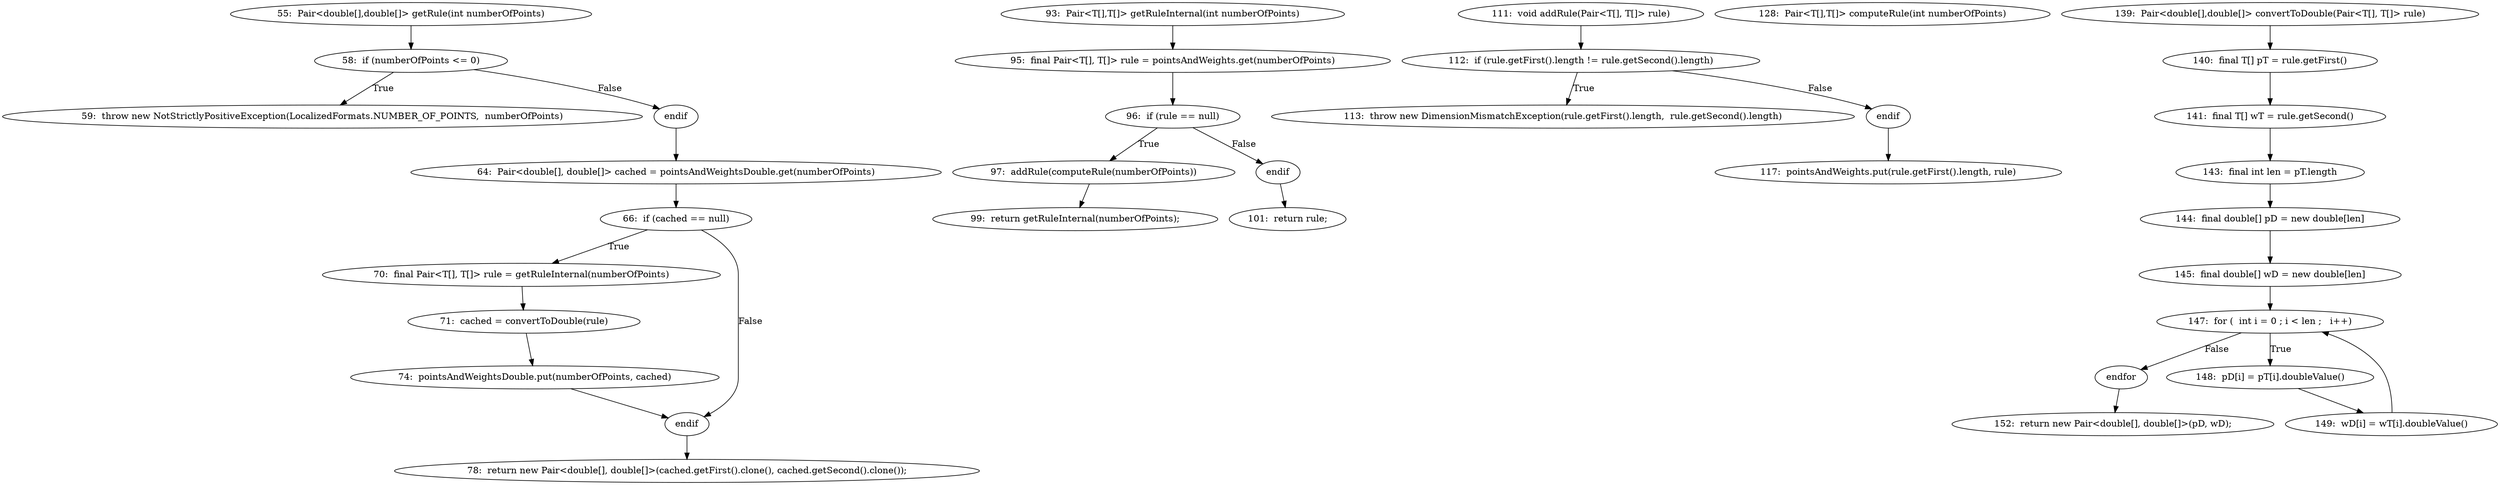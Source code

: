 digraph BaseRuleFactory_CFG {
  // graph-vertices
  v1  [label="55:  Pair<double[],double[]> getRule(int numberOfPoints)"];
  v2  [label="58:  if (numberOfPoints <= 0)"];
  v3  [label="59:  throw new NotStrictlyPositiveException(LocalizedFormats.NUMBER_OF_POINTS,  numberOfPoints)"];
  v4  [label="endif"];
  v5  [label="64:  Pair<double[], double[]> cached = pointsAndWeightsDouble.get(numberOfPoints)"];
  v6  [label="66:  if (cached == null)"];
  v7  [label="70:  final Pair<T[], T[]> rule = getRuleInternal(numberOfPoints)"];
  v8  [label="71:  cached = convertToDouble(rule)"];
  v9  [label="74:  pointsAndWeightsDouble.put(numberOfPoints, cached)"];
  v10  [label="endif"];
  v11  [label="78:  return new Pair<double[], double[]>(cached.getFirst().clone(), cached.getSecond().clone());"];
  v12  [label="93:  Pair<T[],T[]> getRuleInternal(int numberOfPoints)"];
  v13  [label="95:  final Pair<T[], T[]> rule = pointsAndWeights.get(numberOfPoints)"];
  v14  [label="96:  if (rule == null)"];
  v15  [label="97:  addRule(computeRule(numberOfPoints))"];
  v16  [label="99:  return getRuleInternal(numberOfPoints);"];
  v17  [label="endif"];
  v18  [label="101:  return rule;"];
  v19  [label="111:  void addRule(Pair<T[], T[]> rule)"];
  v20  [label="112:  if (rule.getFirst().length != rule.getSecond().length)"];
  v21  [label="113:  throw new DimensionMismatchException(rule.getFirst().length,  rule.getSecond().length)"];
  v22  [label="endif"];
  v23  [label="117:  pointsAndWeights.put(rule.getFirst().length, rule)"];
  v24  [label="128:  Pair<T[],T[]> computeRule(int numberOfPoints)"];
  v25  [label="139:  Pair<double[],double[]> convertToDouble(Pair<T[], T[]> rule)"];
  v26  [label="140:  final T[] pT = rule.getFirst()"];
  v27  [label="141:  final T[] wT = rule.getSecond()"];
  v28  [label="143:  final int len = pT.length"];
  v29  [label="144:  final double[] pD = new double[len]"];
  v30  [label="145:  final double[] wD = new double[len]"];
  v31  [label="147:  for (  int i = 0 ; i < len ;   i++)"];
  v34  [label="endfor"];
  v35  [label="148:  pD[i] = pT[i].doubleValue()"];
  v36  [label="149:  wD[i] = wT[i].doubleValue()"];
  v37  [label="152:  return new Pair<double[], double[]>(pD, wD);"];
  // graph-edges
  v1 -> v2;
  v2 -> v3  [label="True"];
  v2 -> v4  [label="False"];
  v4 -> v5;
  v5 -> v6;
  v6 -> v7  [label="True"];
  v7 -> v8;
  v8 -> v9;
  v9 -> v10;
  v6 -> v10  [label="False"];
  v10 -> v11;
  v12 -> v13;
  v13 -> v14;
  v14 -> v15  [label="True"];
  v15 -> v16;
  v14 -> v17  [label="False"];
  v17 -> v18;
  v19 -> v20;
  v20 -> v21  [label="True"];
  v20 -> v22  [label="False"];
  v22 -> v23;
  v25 -> v26;
  v26 -> v27;
  v27 -> v28;
  v28 -> v29;
  v29 -> v30;
  v30 -> v31;
  v31 -> v34  [label="False"];
  v31 -> v35  [label="True"];
  v35 -> v36;
  v36 -> v31;
  v34 -> v37;
  // end-of-graph
}
